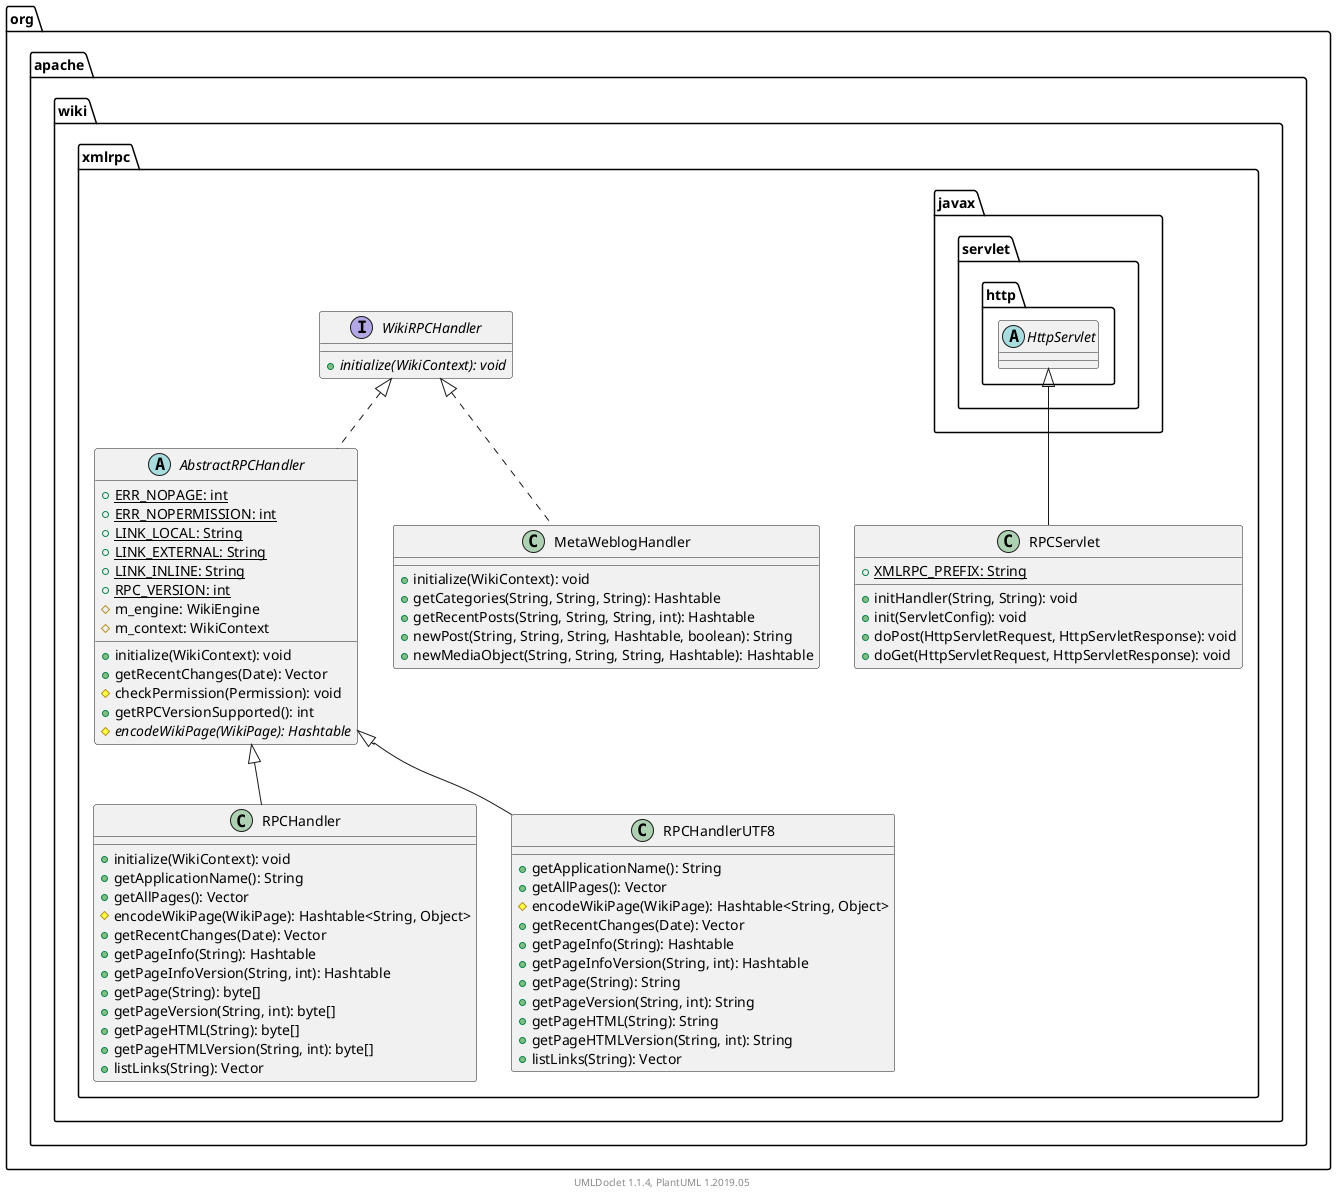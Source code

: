 @startuml

    namespace org.apache.wiki.xmlrpc {

        abstract class AbstractRPCHandler [[AbstractRPCHandler.html]] {
            {static} +ERR_NOPAGE: int
            {static} +ERR_NOPERMISSION: int
            {static} +LINK_LOCAL: String
            {static} +LINK_EXTERNAL: String
            {static} +LINK_INLINE: String
            {static} +RPC_VERSION: int
            #m_engine: WikiEngine
            #m_context: WikiContext
            +initialize(WikiContext): void
            +getRecentChanges(Date): Vector
            #checkPermission(Permission): void
            +getRPCVersionSupported(): int
            {abstract} #encodeWikiPage(WikiPage): Hashtable
        }

        class RPCServlet [[RPCServlet.html]] {
            {static} +XMLRPC_PREFIX: String
            +initHandler(String, String): void
            +init(ServletConfig): void
            +doPost(HttpServletRequest, HttpServletResponse): void
            +doGet(HttpServletRequest, HttpServletResponse): void
        }

        class RPCHandler [[RPCHandler.html]] {
            +initialize(WikiContext): void
            +getApplicationName(): String
            +getAllPages(): Vector
            #encodeWikiPage(WikiPage): Hashtable<String, Object>
            +getRecentChanges(Date): Vector
            +getPageInfo(String): Hashtable
            +getPageInfoVersion(String, int): Hashtable
            +getPage(String): byte[]
            +getPageVersion(String, int): byte[]
            +getPageHTML(String): byte[]
            +getPageHTMLVersion(String, int): byte[]
            +listLinks(String): Vector
        }

        interface WikiRPCHandler [[WikiRPCHandler.html]] {
            {abstract} +initialize(WikiContext): void
        }

        class RPCHandlerUTF8 [[RPCHandlerUTF8.html]] {
            +getApplicationName(): String
            +getAllPages(): Vector
            #encodeWikiPage(WikiPage): Hashtable<String, Object>
            +getRecentChanges(Date): Vector
            +getPageInfo(String): Hashtable
            +getPageInfoVersion(String, int): Hashtable
            +getPage(String): String
            +getPageVersion(String, int): String
            +getPageHTML(String): String
            +getPageHTMLVersion(String, int): String
            +listLinks(String): Vector
        }

        class MetaWeblogHandler [[MetaWeblogHandler.html]] {
            +initialize(WikiContext): void
            +getCategories(String, String, String): Hashtable
            +getRecentPosts(String, String, String, int): Hashtable
            +newPost(String, String, String, Hashtable, boolean): String
            +newMediaObject(String, String, String, Hashtable): Hashtable
        }

        WikiRPCHandler <|.. AbstractRPCHandler

        abstract class javax.servlet.http.HttpServlet
        javax.servlet.http.HttpServlet <|-- RPCServlet

        AbstractRPCHandler <|-- RPCHandler

        AbstractRPCHandler <|-- RPCHandlerUTF8

        WikiRPCHandler <|.. MetaWeblogHandler

    }


    center footer UMLDoclet 1.1.4, PlantUML 1.2019.05
@enduml
